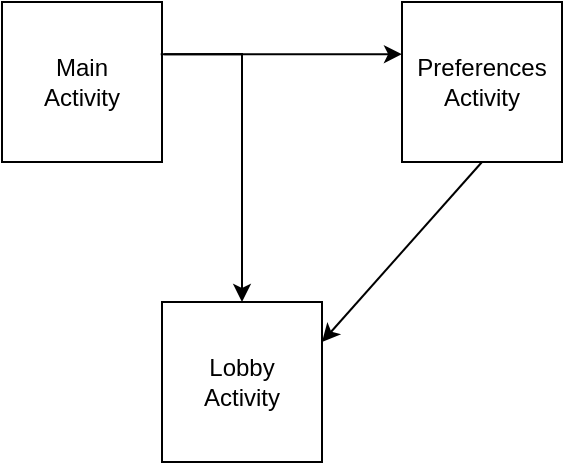 <mxfile version="20.3.0" type="device"><diagram id="5L4wjj-7O1WAbzkE8cqX" name="Page-1"><mxGraphModel dx="453" dy="318" grid="1" gridSize="10" guides="1" tooltips="1" connect="1" arrows="1" fold="1" page="1" pageScale="1" pageWidth="827" pageHeight="1169" math="0" shadow="0"><root><mxCell id="0"/><mxCell id="1" parent="0"/><mxCell id="ZC9la0nqbbTSePQx5BG8-1" value="Main&lt;br&gt;Activity" style="whiteSpace=wrap;html=1;aspect=fixed;" vertex="1" parent="1"><mxGeometry x="120" y="90" width="80" height="80" as="geometry"/></mxCell><mxCell id="ZC9la0nqbbTSePQx5BG8-2" value="" style="endArrow=classic;html=1;rounded=0;exitX=0.992;exitY=0.326;exitDx=0;exitDy=0;exitPerimeter=0;entryX=0;entryY=0.326;entryDx=0;entryDy=0;entryPerimeter=0;" edge="1" parent="1" source="ZC9la0nqbbTSePQx5BG8-1" target="ZC9la0nqbbTSePQx5BG8-3"><mxGeometry width="50" height="50" relative="1" as="geometry"><mxPoint x="230" y="150" as="sourcePoint"/><mxPoint x="280" y="100" as="targetPoint"/></mxGeometry></mxCell><mxCell id="ZC9la0nqbbTSePQx5BG8-3" value="Preferences&lt;br&gt;Activity" style="whiteSpace=wrap;html=1;aspect=fixed;" vertex="1" parent="1"><mxGeometry x="320" y="90" width="80" height="80" as="geometry"/></mxCell><mxCell id="ZC9la0nqbbTSePQx5BG8-4" value="Lobby&lt;br&gt;Activity" style="whiteSpace=wrap;html=1;aspect=fixed;" vertex="1" parent="1"><mxGeometry x="200" y="240" width="80" height="80" as="geometry"/></mxCell><mxCell id="ZC9la0nqbbTSePQx5BG8-5" value="" style="endArrow=classic;html=1;rounded=0;exitX=1.014;exitY=0.326;exitDx=0;exitDy=0;entryX=0.5;entryY=0;entryDx=0;entryDy=0;exitPerimeter=0;" edge="1" parent="1" source="ZC9la0nqbbTSePQx5BG8-1" target="ZC9la0nqbbTSePQx5BG8-4"><mxGeometry width="50" height="50" relative="1" as="geometry"><mxPoint x="209.36" y="126.08" as="sourcePoint"/><mxPoint x="330" y="126.08" as="targetPoint"/><Array as="points"><mxPoint x="240" y="116"/></Array></mxGeometry></mxCell><mxCell id="ZC9la0nqbbTSePQx5BG8-7" value="" style="endArrow=classic;html=1;rounded=0;exitX=0.5;exitY=1;exitDx=0;exitDy=0;entryX=1;entryY=0.25;entryDx=0;entryDy=0;" edge="1" parent="1" source="ZC9la0nqbbTSePQx5BG8-3" target="ZC9la0nqbbTSePQx5BG8-4"><mxGeometry width="50" height="50" relative="1" as="geometry"><mxPoint x="370" y="200" as="sourcePoint"/><mxPoint x="320" y="250" as="targetPoint"/></mxGeometry></mxCell></root></mxGraphModel></diagram></mxfile>